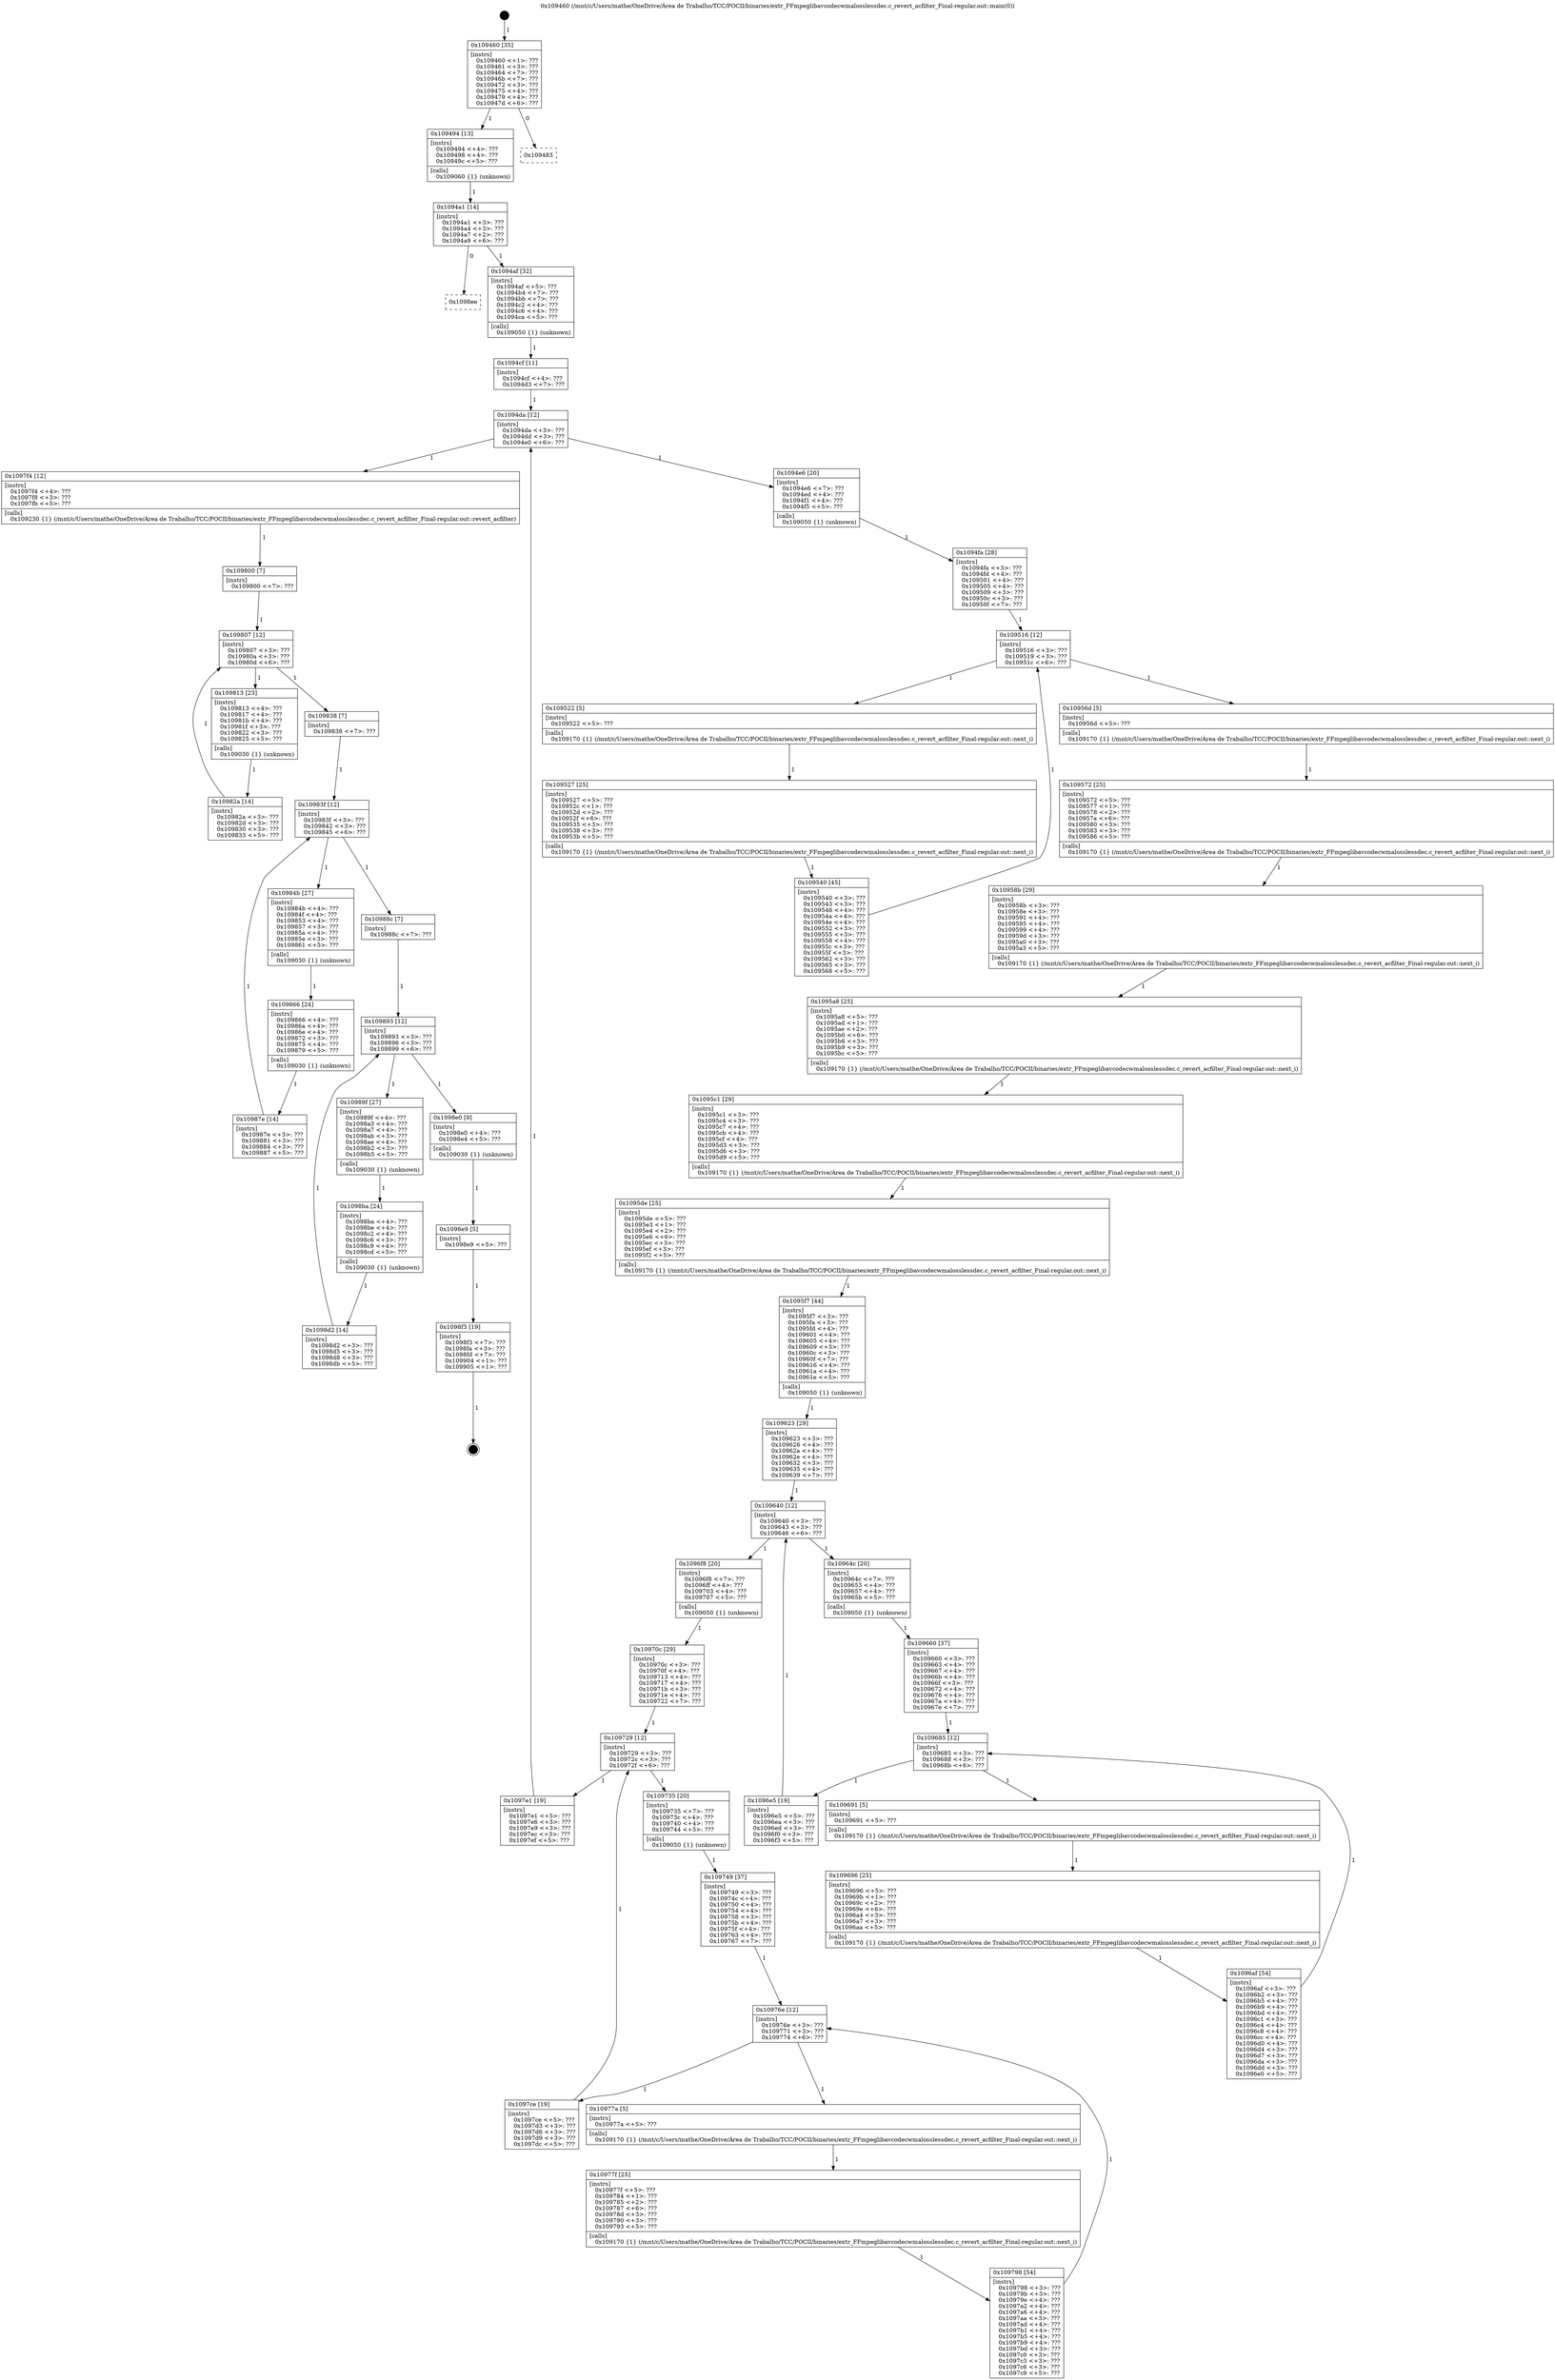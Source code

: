 digraph "0x109460" {
  label = "0x109460 (/mnt/c/Users/mathe/OneDrive/Área de Trabalho/TCC/POCII/binaries/extr_FFmpeglibavcodecwmalosslessdec.c_revert_acfilter_Final-regular.out::main(0))"
  labelloc = "t"
  node[shape=record]

  Entry [label="",width=0.3,height=0.3,shape=circle,fillcolor=black,style=filled]
  "0x109460" [label="{
     0x109460 [35]\l
     | [instrs]\l
     &nbsp;&nbsp;0x109460 \<+1\>: ???\l
     &nbsp;&nbsp;0x109461 \<+3\>: ???\l
     &nbsp;&nbsp;0x109464 \<+7\>: ???\l
     &nbsp;&nbsp;0x10946b \<+7\>: ???\l
     &nbsp;&nbsp;0x109472 \<+3\>: ???\l
     &nbsp;&nbsp;0x109475 \<+4\>: ???\l
     &nbsp;&nbsp;0x109479 \<+4\>: ???\l
     &nbsp;&nbsp;0x10947d \<+6\>: ???\l
  }"]
  "0x109494" [label="{
     0x109494 [13]\l
     | [instrs]\l
     &nbsp;&nbsp;0x109494 \<+4\>: ???\l
     &nbsp;&nbsp;0x109498 \<+4\>: ???\l
     &nbsp;&nbsp;0x10949c \<+5\>: ???\l
     | [calls]\l
     &nbsp;&nbsp;0x109060 \{1\} (unknown)\l
  }"]
  "0x109483" [label="{
     0x109483\l
  }", style=dashed]
  "0x1094a1" [label="{
     0x1094a1 [14]\l
     | [instrs]\l
     &nbsp;&nbsp;0x1094a1 \<+3\>: ???\l
     &nbsp;&nbsp;0x1094a4 \<+3\>: ???\l
     &nbsp;&nbsp;0x1094a7 \<+2\>: ???\l
     &nbsp;&nbsp;0x1094a9 \<+6\>: ???\l
  }"]
  "0x1098ee" [label="{
     0x1098ee\l
  }", style=dashed]
  "0x1094af" [label="{
     0x1094af [32]\l
     | [instrs]\l
     &nbsp;&nbsp;0x1094af \<+5\>: ???\l
     &nbsp;&nbsp;0x1094b4 \<+7\>: ???\l
     &nbsp;&nbsp;0x1094bb \<+7\>: ???\l
     &nbsp;&nbsp;0x1094c2 \<+4\>: ???\l
     &nbsp;&nbsp;0x1094c6 \<+4\>: ???\l
     &nbsp;&nbsp;0x1094ca \<+5\>: ???\l
     | [calls]\l
     &nbsp;&nbsp;0x109050 \{1\} (unknown)\l
  }"]
  Exit [label="",width=0.3,height=0.3,shape=circle,fillcolor=black,style=filled,peripheries=2]
  "0x1094da" [label="{
     0x1094da [12]\l
     | [instrs]\l
     &nbsp;&nbsp;0x1094da \<+3\>: ???\l
     &nbsp;&nbsp;0x1094dd \<+3\>: ???\l
     &nbsp;&nbsp;0x1094e0 \<+6\>: ???\l
  }"]
  "0x1097f4" [label="{
     0x1097f4 [12]\l
     | [instrs]\l
     &nbsp;&nbsp;0x1097f4 \<+4\>: ???\l
     &nbsp;&nbsp;0x1097f8 \<+3\>: ???\l
     &nbsp;&nbsp;0x1097fb \<+5\>: ???\l
     | [calls]\l
     &nbsp;&nbsp;0x109230 \{1\} (/mnt/c/Users/mathe/OneDrive/Área de Trabalho/TCC/POCII/binaries/extr_FFmpeglibavcodecwmalosslessdec.c_revert_acfilter_Final-regular.out::revert_acfilter)\l
  }"]
  "0x1094e6" [label="{
     0x1094e6 [20]\l
     | [instrs]\l
     &nbsp;&nbsp;0x1094e6 \<+7\>: ???\l
     &nbsp;&nbsp;0x1094ed \<+4\>: ???\l
     &nbsp;&nbsp;0x1094f1 \<+4\>: ???\l
     &nbsp;&nbsp;0x1094f5 \<+5\>: ???\l
     | [calls]\l
     &nbsp;&nbsp;0x109050 \{1\} (unknown)\l
  }"]
  "0x109516" [label="{
     0x109516 [12]\l
     | [instrs]\l
     &nbsp;&nbsp;0x109516 \<+3\>: ???\l
     &nbsp;&nbsp;0x109519 \<+3\>: ???\l
     &nbsp;&nbsp;0x10951c \<+6\>: ???\l
  }"]
  "0x10956d" [label="{
     0x10956d [5]\l
     | [instrs]\l
     &nbsp;&nbsp;0x10956d \<+5\>: ???\l
     | [calls]\l
     &nbsp;&nbsp;0x109170 \{1\} (/mnt/c/Users/mathe/OneDrive/Área de Trabalho/TCC/POCII/binaries/extr_FFmpeglibavcodecwmalosslessdec.c_revert_acfilter_Final-regular.out::next_i)\l
  }"]
  "0x109522" [label="{
     0x109522 [5]\l
     | [instrs]\l
     &nbsp;&nbsp;0x109522 \<+5\>: ???\l
     | [calls]\l
     &nbsp;&nbsp;0x109170 \{1\} (/mnt/c/Users/mathe/OneDrive/Área de Trabalho/TCC/POCII/binaries/extr_FFmpeglibavcodecwmalosslessdec.c_revert_acfilter_Final-regular.out::next_i)\l
  }"]
  "0x109527" [label="{
     0x109527 [25]\l
     | [instrs]\l
     &nbsp;&nbsp;0x109527 \<+5\>: ???\l
     &nbsp;&nbsp;0x10952c \<+1\>: ???\l
     &nbsp;&nbsp;0x10952d \<+2\>: ???\l
     &nbsp;&nbsp;0x10952f \<+6\>: ???\l
     &nbsp;&nbsp;0x109535 \<+3\>: ???\l
     &nbsp;&nbsp;0x109538 \<+3\>: ???\l
     &nbsp;&nbsp;0x10953b \<+5\>: ???\l
     | [calls]\l
     &nbsp;&nbsp;0x109170 \{1\} (/mnt/c/Users/mathe/OneDrive/Área de Trabalho/TCC/POCII/binaries/extr_FFmpeglibavcodecwmalosslessdec.c_revert_acfilter_Final-regular.out::next_i)\l
  }"]
  "0x109540" [label="{
     0x109540 [45]\l
     | [instrs]\l
     &nbsp;&nbsp;0x109540 \<+3\>: ???\l
     &nbsp;&nbsp;0x109543 \<+3\>: ???\l
     &nbsp;&nbsp;0x109546 \<+4\>: ???\l
     &nbsp;&nbsp;0x10954a \<+4\>: ???\l
     &nbsp;&nbsp;0x10954e \<+4\>: ???\l
     &nbsp;&nbsp;0x109552 \<+3\>: ???\l
     &nbsp;&nbsp;0x109555 \<+3\>: ???\l
     &nbsp;&nbsp;0x109558 \<+4\>: ???\l
     &nbsp;&nbsp;0x10955c \<+3\>: ???\l
     &nbsp;&nbsp;0x10955f \<+3\>: ???\l
     &nbsp;&nbsp;0x109562 \<+3\>: ???\l
     &nbsp;&nbsp;0x109565 \<+3\>: ???\l
     &nbsp;&nbsp;0x109568 \<+5\>: ???\l
  }"]
  "0x1094fa" [label="{
     0x1094fa [28]\l
     | [instrs]\l
     &nbsp;&nbsp;0x1094fa \<+3\>: ???\l
     &nbsp;&nbsp;0x1094fd \<+4\>: ???\l
     &nbsp;&nbsp;0x109501 \<+4\>: ???\l
     &nbsp;&nbsp;0x109505 \<+4\>: ???\l
     &nbsp;&nbsp;0x109509 \<+3\>: ???\l
     &nbsp;&nbsp;0x10950c \<+3\>: ???\l
     &nbsp;&nbsp;0x10950f \<+7\>: ???\l
  }"]
  "0x109572" [label="{
     0x109572 [25]\l
     | [instrs]\l
     &nbsp;&nbsp;0x109572 \<+5\>: ???\l
     &nbsp;&nbsp;0x109577 \<+1\>: ???\l
     &nbsp;&nbsp;0x109578 \<+2\>: ???\l
     &nbsp;&nbsp;0x10957a \<+6\>: ???\l
     &nbsp;&nbsp;0x109580 \<+3\>: ???\l
     &nbsp;&nbsp;0x109583 \<+3\>: ???\l
     &nbsp;&nbsp;0x109586 \<+5\>: ???\l
     | [calls]\l
     &nbsp;&nbsp;0x109170 \{1\} (/mnt/c/Users/mathe/OneDrive/Área de Trabalho/TCC/POCII/binaries/extr_FFmpeglibavcodecwmalosslessdec.c_revert_acfilter_Final-regular.out::next_i)\l
  }"]
  "0x10958b" [label="{
     0x10958b [29]\l
     | [instrs]\l
     &nbsp;&nbsp;0x10958b \<+3\>: ???\l
     &nbsp;&nbsp;0x10958e \<+3\>: ???\l
     &nbsp;&nbsp;0x109591 \<+4\>: ???\l
     &nbsp;&nbsp;0x109595 \<+4\>: ???\l
     &nbsp;&nbsp;0x109599 \<+4\>: ???\l
     &nbsp;&nbsp;0x10959d \<+3\>: ???\l
     &nbsp;&nbsp;0x1095a0 \<+3\>: ???\l
     &nbsp;&nbsp;0x1095a3 \<+5\>: ???\l
     | [calls]\l
     &nbsp;&nbsp;0x109170 \{1\} (/mnt/c/Users/mathe/OneDrive/Área de Trabalho/TCC/POCII/binaries/extr_FFmpeglibavcodecwmalosslessdec.c_revert_acfilter_Final-regular.out::next_i)\l
  }"]
  "0x1095a8" [label="{
     0x1095a8 [25]\l
     | [instrs]\l
     &nbsp;&nbsp;0x1095a8 \<+5\>: ???\l
     &nbsp;&nbsp;0x1095ad \<+1\>: ???\l
     &nbsp;&nbsp;0x1095ae \<+2\>: ???\l
     &nbsp;&nbsp;0x1095b0 \<+6\>: ???\l
     &nbsp;&nbsp;0x1095b6 \<+3\>: ???\l
     &nbsp;&nbsp;0x1095b9 \<+3\>: ???\l
     &nbsp;&nbsp;0x1095bc \<+5\>: ???\l
     | [calls]\l
     &nbsp;&nbsp;0x109170 \{1\} (/mnt/c/Users/mathe/OneDrive/Área de Trabalho/TCC/POCII/binaries/extr_FFmpeglibavcodecwmalosslessdec.c_revert_acfilter_Final-regular.out::next_i)\l
  }"]
  "0x1095c1" [label="{
     0x1095c1 [29]\l
     | [instrs]\l
     &nbsp;&nbsp;0x1095c1 \<+3\>: ???\l
     &nbsp;&nbsp;0x1095c4 \<+3\>: ???\l
     &nbsp;&nbsp;0x1095c7 \<+4\>: ???\l
     &nbsp;&nbsp;0x1095cb \<+4\>: ???\l
     &nbsp;&nbsp;0x1095cf \<+4\>: ???\l
     &nbsp;&nbsp;0x1095d3 \<+3\>: ???\l
     &nbsp;&nbsp;0x1095d6 \<+3\>: ???\l
     &nbsp;&nbsp;0x1095d9 \<+5\>: ???\l
     | [calls]\l
     &nbsp;&nbsp;0x109170 \{1\} (/mnt/c/Users/mathe/OneDrive/Área de Trabalho/TCC/POCII/binaries/extr_FFmpeglibavcodecwmalosslessdec.c_revert_acfilter_Final-regular.out::next_i)\l
  }"]
  "0x1095de" [label="{
     0x1095de [25]\l
     | [instrs]\l
     &nbsp;&nbsp;0x1095de \<+5\>: ???\l
     &nbsp;&nbsp;0x1095e3 \<+1\>: ???\l
     &nbsp;&nbsp;0x1095e4 \<+2\>: ???\l
     &nbsp;&nbsp;0x1095e6 \<+6\>: ???\l
     &nbsp;&nbsp;0x1095ec \<+3\>: ???\l
     &nbsp;&nbsp;0x1095ef \<+3\>: ???\l
     &nbsp;&nbsp;0x1095f2 \<+5\>: ???\l
     | [calls]\l
     &nbsp;&nbsp;0x109170 \{1\} (/mnt/c/Users/mathe/OneDrive/Área de Trabalho/TCC/POCII/binaries/extr_FFmpeglibavcodecwmalosslessdec.c_revert_acfilter_Final-regular.out::next_i)\l
  }"]
  "0x1095f7" [label="{
     0x1095f7 [44]\l
     | [instrs]\l
     &nbsp;&nbsp;0x1095f7 \<+3\>: ???\l
     &nbsp;&nbsp;0x1095fa \<+3\>: ???\l
     &nbsp;&nbsp;0x1095fd \<+4\>: ???\l
     &nbsp;&nbsp;0x109601 \<+4\>: ???\l
     &nbsp;&nbsp;0x109605 \<+4\>: ???\l
     &nbsp;&nbsp;0x109609 \<+3\>: ???\l
     &nbsp;&nbsp;0x10960c \<+3\>: ???\l
     &nbsp;&nbsp;0x10960f \<+7\>: ???\l
     &nbsp;&nbsp;0x109616 \<+4\>: ???\l
     &nbsp;&nbsp;0x10961a \<+4\>: ???\l
     &nbsp;&nbsp;0x10961e \<+5\>: ???\l
     | [calls]\l
     &nbsp;&nbsp;0x109050 \{1\} (unknown)\l
  }"]
  "0x109640" [label="{
     0x109640 [12]\l
     | [instrs]\l
     &nbsp;&nbsp;0x109640 \<+3\>: ???\l
     &nbsp;&nbsp;0x109643 \<+3\>: ???\l
     &nbsp;&nbsp;0x109646 \<+6\>: ???\l
  }"]
  "0x1096f8" [label="{
     0x1096f8 [20]\l
     | [instrs]\l
     &nbsp;&nbsp;0x1096f8 \<+7\>: ???\l
     &nbsp;&nbsp;0x1096ff \<+4\>: ???\l
     &nbsp;&nbsp;0x109703 \<+4\>: ???\l
     &nbsp;&nbsp;0x109707 \<+5\>: ???\l
     | [calls]\l
     &nbsp;&nbsp;0x109050 \{1\} (unknown)\l
  }"]
  "0x10964c" [label="{
     0x10964c [20]\l
     | [instrs]\l
     &nbsp;&nbsp;0x10964c \<+7\>: ???\l
     &nbsp;&nbsp;0x109653 \<+4\>: ???\l
     &nbsp;&nbsp;0x109657 \<+4\>: ???\l
     &nbsp;&nbsp;0x10965b \<+5\>: ???\l
     | [calls]\l
     &nbsp;&nbsp;0x109050 \{1\} (unknown)\l
  }"]
  "0x109685" [label="{
     0x109685 [12]\l
     | [instrs]\l
     &nbsp;&nbsp;0x109685 \<+3\>: ???\l
     &nbsp;&nbsp;0x109688 \<+3\>: ???\l
     &nbsp;&nbsp;0x10968b \<+6\>: ???\l
  }"]
  "0x1096e5" [label="{
     0x1096e5 [19]\l
     | [instrs]\l
     &nbsp;&nbsp;0x1096e5 \<+5\>: ???\l
     &nbsp;&nbsp;0x1096ea \<+3\>: ???\l
     &nbsp;&nbsp;0x1096ed \<+3\>: ???\l
     &nbsp;&nbsp;0x1096f0 \<+3\>: ???\l
     &nbsp;&nbsp;0x1096f3 \<+5\>: ???\l
  }"]
  "0x109691" [label="{
     0x109691 [5]\l
     | [instrs]\l
     &nbsp;&nbsp;0x109691 \<+5\>: ???\l
     | [calls]\l
     &nbsp;&nbsp;0x109170 \{1\} (/mnt/c/Users/mathe/OneDrive/Área de Trabalho/TCC/POCII/binaries/extr_FFmpeglibavcodecwmalosslessdec.c_revert_acfilter_Final-regular.out::next_i)\l
  }"]
  "0x109696" [label="{
     0x109696 [25]\l
     | [instrs]\l
     &nbsp;&nbsp;0x109696 \<+5\>: ???\l
     &nbsp;&nbsp;0x10969b \<+1\>: ???\l
     &nbsp;&nbsp;0x10969c \<+2\>: ???\l
     &nbsp;&nbsp;0x10969e \<+6\>: ???\l
     &nbsp;&nbsp;0x1096a4 \<+3\>: ???\l
     &nbsp;&nbsp;0x1096a7 \<+3\>: ???\l
     &nbsp;&nbsp;0x1096aa \<+5\>: ???\l
     | [calls]\l
     &nbsp;&nbsp;0x109170 \{1\} (/mnt/c/Users/mathe/OneDrive/Área de Trabalho/TCC/POCII/binaries/extr_FFmpeglibavcodecwmalosslessdec.c_revert_acfilter_Final-regular.out::next_i)\l
  }"]
  "0x1096af" [label="{
     0x1096af [54]\l
     | [instrs]\l
     &nbsp;&nbsp;0x1096af \<+3\>: ???\l
     &nbsp;&nbsp;0x1096b2 \<+3\>: ???\l
     &nbsp;&nbsp;0x1096b5 \<+4\>: ???\l
     &nbsp;&nbsp;0x1096b9 \<+4\>: ???\l
     &nbsp;&nbsp;0x1096bd \<+4\>: ???\l
     &nbsp;&nbsp;0x1096c1 \<+3\>: ???\l
     &nbsp;&nbsp;0x1096c4 \<+4\>: ???\l
     &nbsp;&nbsp;0x1096c8 \<+4\>: ???\l
     &nbsp;&nbsp;0x1096cc \<+4\>: ???\l
     &nbsp;&nbsp;0x1096d0 \<+4\>: ???\l
     &nbsp;&nbsp;0x1096d4 \<+3\>: ???\l
     &nbsp;&nbsp;0x1096d7 \<+3\>: ???\l
     &nbsp;&nbsp;0x1096da \<+3\>: ???\l
     &nbsp;&nbsp;0x1096dd \<+3\>: ???\l
     &nbsp;&nbsp;0x1096e0 \<+5\>: ???\l
  }"]
  "0x109660" [label="{
     0x109660 [37]\l
     | [instrs]\l
     &nbsp;&nbsp;0x109660 \<+3\>: ???\l
     &nbsp;&nbsp;0x109663 \<+4\>: ???\l
     &nbsp;&nbsp;0x109667 \<+4\>: ???\l
     &nbsp;&nbsp;0x10966b \<+4\>: ???\l
     &nbsp;&nbsp;0x10966f \<+3\>: ???\l
     &nbsp;&nbsp;0x109672 \<+4\>: ???\l
     &nbsp;&nbsp;0x109676 \<+4\>: ???\l
     &nbsp;&nbsp;0x10967a \<+4\>: ???\l
     &nbsp;&nbsp;0x10967e \<+7\>: ???\l
  }"]
  "0x1098f3" [label="{
     0x1098f3 [19]\l
     | [instrs]\l
     &nbsp;&nbsp;0x1098f3 \<+7\>: ???\l
     &nbsp;&nbsp;0x1098fa \<+3\>: ???\l
     &nbsp;&nbsp;0x1098fd \<+7\>: ???\l
     &nbsp;&nbsp;0x109904 \<+1\>: ???\l
     &nbsp;&nbsp;0x109905 \<+1\>: ???\l
  }"]
  "0x109623" [label="{
     0x109623 [29]\l
     | [instrs]\l
     &nbsp;&nbsp;0x109623 \<+3\>: ???\l
     &nbsp;&nbsp;0x109626 \<+4\>: ???\l
     &nbsp;&nbsp;0x10962a \<+4\>: ???\l
     &nbsp;&nbsp;0x10962e \<+4\>: ???\l
     &nbsp;&nbsp;0x109632 \<+3\>: ???\l
     &nbsp;&nbsp;0x109635 \<+4\>: ???\l
     &nbsp;&nbsp;0x109639 \<+7\>: ???\l
  }"]
  "0x109729" [label="{
     0x109729 [12]\l
     | [instrs]\l
     &nbsp;&nbsp;0x109729 \<+3\>: ???\l
     &nbsp;&nbsp;0x10972c \<+3\>: ???\l
     &nbsp;&nbsp;0x10972f \<+6\>: ???\l
  }"]
  "0x1097e1" [label="{
     0x1097e1 [19]\l
     | [instrs]\l
     &nbsp;&nbsp;0x1097e1 \<+5\>: ???\l
     &nbsp;&nbsp;0x1097e6 \<+3\>: ???\l
     &nbsp;&nbsp;0x1097e9 \<+3\>: ???\l
     &nbsp;&nbsp;0x1097ec \<+3\>: ???\l
     &nbsp;&nbsp;0x1097ef \<+5\>: ???\l
  }"]
  "0x109735" [label="{
     0x109735 [20]\l
     | [instrs]\l
     &nbsp;&nbsp;0x109735 \<+7\>: ???\l
     &nbsp;&nbsp;0x10973c \<+4\>: ???\l
     &nbsp;&nbsp;0x109740 \<+4\>: ???\l
     &nbsp;&nbsp;0x109744 \<+5\>: ???\l
     | [calls]\l
     &nbsp;&nbsp;0x109050 \{1\} (unknown)\l
  }"]
  "0x10976e" [label="{
     0x10976e [12]\l
     | [instrs]\l
     &nbsp;&nbsp;0x10976e \<+3\>: ???\l
     &nbsp;&nbsp;0x109771 \<+3\>: ???\l
     &nbsp;&nbsp;0x109774 \<+6\>: ???\l
  }"]
  "0x1097ce" [label="{
     0x1097ce [19]\l
     | [instrs]\l
     &nbsp;&nbsp;0x1097ce \<+5\>: ???\l
     &nbsp;&nbsp;0x1097d3 \<+3\>: ???\l
     &nbsp;&nbsp;0x1097d6 \<+3\>: ???\l
     &nbsp;&nbsp;0x1097d9 \<+3\>: ???\l
     &nbsp;&nbsp;0x1097dc \<+5\>: ???\l
  }"]
  "0x10977a" [label="{
     0x10977a [5]\l
     | [instrs]\l
     &nbsp;&nbsp;0x10977a \<+5\>: ???\l
     | [calls]\l
     &nbsp;&nbsp;0x109170 \{1\} (/mnt/c/Users/mathe/OneDrive/Área de Trabalho/TCC/POCII/binaries/extr_FFmpeglibavcodecwmalosslessdec.c_revert_acfilter_Final-regular.out::next_i)\l
  }"]
  "0x10977f" [label="{
     0x10977f [25]\l
     | [instrs]\l
     &nbsp;&nbsp;0x10977f \<+5\>: ???\l
     &nbsp;&nbsp;0x109784 \<+1\>: ???\l
     &nbsp;&nbsp;0x109785 \<+2\>: ???\l
     &nbsp;&nbsp;0x109787 \<+6\>: ???\l
     &nbsp;&nbsp;0x10978d \<+3\>: ???\l
     &nbsp;&nbsp;0x109790 \<+3\>: ???\l
     &nbsp;&nbsp;0x109793 \<+5\>: ???\l
     | [calls]\l
     &nbsp;&nbsp;0x109170 \{1\} (/mnt/c/Users/mathe/OneDrive/Área de Trabalho/TCC/POCII/binaries/extr_FFmpeglibavcodecwmalosslessdec.c_revert_acfilter_Final-regular.out::next_i)\l
  }"]
  "0x109798" [label="{
     0x109798 [54]\l
     | [instrs]\l
     &nbsp;&nbsp;0x109798 \<+3\>: ???\l
     &nbsp;&nbsp;0x10979b \<+3\>: ???\l
     &nbsp;&nbsp;0x10979e \<+4\>: ???\l
     &nbsp;&nbsp;0x1097a2 \<+4\>: ???\l
     &nbsp;&nbsp;0x1097a6 \<+4\>: ???\l
     &nbsp;&nbsp;0x1097aa \<+3\>: ???\l
     &nbsp;&nbsp;0x1097ad \<+4\>: ???\l
     &nbsp;&nbsp;0x1097b1 \<+4\>: ???\l
     &nbsp;&nbsp;0x1097b5 \<+4\>: ???\l
     &nbsp;&nbsp;0x1097b9 \<+4\>: ???\l
     &nbsp;&nbsp;0x1097bd \<+3\>: ???\l
     &nbsp;&nbsp;0x1097c0 \<+3\>: ???\l
     &nbsp;&nbsp;0x1097c3 \<+3\>: ???\l
     &nbsp;&nbsp;0x1097c6 \<+3\>: ???\l
     &nbsp;&nbsp;0x1097c9 \<+5\>: ???\l
  }"]
  "0x109749" [label="{
     0x109749 [37]\l
     | [instrs]\l
     &nbsp;&nbsp;0x109749 \<+3\>: ???\l
     &nbsp;&nbsp;0x10974c \<+4\>: ???\l
     &nbsp;&nbsp;0x109750 \<+4\>: ???\l
     &nbsp;&nbsp;0x109754 \<+4\>: ???\l
     &nbsp;&nbsp;0x109758 \<+3\>: ???\l
     &nbsp;&nbsp;0x10975b \<+4\>: ???\l
     &nbsp;&nbsp;0x10975f \<+4\>: ???\l
     &nbsp;&nbsp;0x109763 \<+4\>: ???\l
     &nbsp;&nbsp;0x109767 \<+7\>: ???\l
  }"]
  "0x1098e9" [label="{
     0x1098e9 [5]\l
     | [instrs]\l
     &nbsp;&nbsp;0x1098e9 \<+5\>: ???\l
  }"]
  "0x10970c" [label="{
     0x10970c [29]\l
     | [instrs]\l
     &nbsp;&nbsp;0x10970c \<+3\>: ???\l
     &nbsp;&nbsp;0x10970f \<+4\>: ???\l
     &nbsp;&nbsp;0x109713 \<+4\>: ???\l
     &nbsp;&nbsp;0x109717 \<+4\>: ???\l
     &nbsp;&nbsp;0x10971b \<+3\>: ???\l
     &nbsp;&nbsp;0x10971e \<+4\>: ???\l
     &nbsp;&nbsp;0x109722 \<+7\>: ???\l
  }"]
  "0x10988c" [label="{
     0x10988c [7]\l
     | [instrs]\l
     &nbsp;&nbsp;0x10988c \<+7\>: ???\l
  }"]
  "0x1094cf" [label="{
     0x1094cf [11]\l
     | [instrs]\l
     &nbsp;&nbsp;0x1094cf \<+4\>: ???\l
     &nbsp;&nbsp;0x1094d3 \<+7\>: ???\l
  }"]
  "0x109807" [label="{
     0x109807 [12]\l
     | [instrs]\l
     &nbsp;&nbsp;0x109807 \<+3\>: ???\l
     &nbsp;&nbsp;0x10980a \<+3\>: ???\l
     &nbsp;&nbsp;0x10980d \<+6\>: ???\l
  }"]
  "0x10983f" [label="{
     0x10983f [12]\l
     | [instrs]\l
     &nbsp;&nbsp;0x10983f \<+3\>: ???\l
     &nbsp;&nbsp;0x109842 \<+3\>: ???\l
     &nbsp;&nbsp;0x109845 \<+6\>: ???\l
  }"]
  "0x109813" [label="{
     0x109813 [23]\l
     | [instrs]\l
     &nbsp;&nbsp;0x109813 \<+4\>: ???\l
     &nbsp;&nbsp;0x109817 \<+4\>: ???\l
     &nbsp;&nbsp;0x10981b \<+4\>: ???\l
     &nbsp;&nbsp;0x10981f \<+3\>: ???\l
     &nbsp;&nbsp;0x109822 \<+3\>: ???\l
     &nbsp;&nbsp;0x109825 \<+5\>: ???\l
     | [calls]\l
     &nbsp;&nbsp;0x109030 \{1\} (unknown)\l
  }"]
  "0x10982a" [label="{
     0x10982a [14]\l
     | [instrs]\l
     &nbsp;&nbsp;0x10982a \<+3\>: ???\l
     &nbsp;&nbsp;0x10982d \<+3\>: ???\l
     &nbsp;&nbsp;0x109830 \<+3\>: ???\l
     &nbsp;&nbsp;0x109833 \<+5\>: ???\l
  }"]
  "0x109800" [label="{
     0x109800 [7]\l
     | [instrs]\l
     &nbsp;&nbsp;0x109800 \<+7\>: ???\l
  }"]
  "0x109893" [label="{
     0x109893 [12]\l
     | [instrs]\l
     &nbsp;&nbsp;0x109893 \<+3\>: ???\l
     &nbsp;&nbsp;0x109896 \<+3\>: ???\l
     &nbsp;&nbsp;0x109899 \<+6\>: ???\l
  }"]
  "0x10984b" [label="{
     0x10984b [27]\l
     | [instrs]\l
     &nbsp;&nbsp;0x10984b \<+4\>: ???\l
     &nbsp;&nbsp;0x10984f \<+4\>: ???\l
     &nbsp;&nbsp;0x109853 \<+4\>: ???\l
     &nbsp;&nbsp;0x109857 \<+3\>: ???\l
     &nbsp;&nbsp;0x10985a \<+4\>: ???\l
     &nbsp;&nbsp;0x10985e \<+3\>: ???\l
     &nbsp;&nbsp;0x109861 \<+5\>: ???\l
     | [calls]\l
     &nbsp;&nbsp;0x109030 \{1\} (unknown)\l
  }"]
  "0x109866" [label="{
     0x109866 [24]\l
     | [instrs]\l
     &nbsp;&nbsp;0x109866 \<+4\>: ???\l
     &nbsp;&nbsp;0x10986a \<+4\>: ???\l
     &nbsp;&nbsp;0x10986e \<+4\>: ???\l
     &nbsp;&nbsp;0x109872 \<+3\>: ???\l
     &nbsp;&nbsp;0x109875 \<+4\>: ???\l
     &nbsp;&nbsp;0x109879 \<+5\>: ???\l
     | [calls]\l
     &nbsp;&nbsp;0x109030 \{1\} (unknown)\l
  }"]
  "0x10987e" [label="{
     0x10987e [14]\l
     | [instrs]\l
     &nbsp;&nbsp;0x10987e \<+3\>: ???\l
     &nbsp;&nbsp;0x109881 \<+3\>: ???\l
     &nbsp;&nbsp;0x109884 \<+3\>: ???\l
     &nbsp;&nbsp;0x109887 \<+5\>: ???\l
  }"]
  "0x109838" [label="{
     0x109838 [7]\l
     | [instrs]\l
     &nbsp;&nbsp;0x109838 \<+7\>: ???\l
  }"]
  "0x1098e0" [label="{
     0x1098e0 [9]\l
     | [instrs]\l
     &nbsp;&nbsp;0x1098e0 \<+4\>: ???\l
     &nbsp;&nbsp;0x1098e4 \<+5\>: ???\l
     | [calls]\l
     &nbsp;&nbsp;0x109030 \{1\} (unknown)\l
  }"]
  "0x10989f" [label="{
     0x10989f [27]\l
     | [instrs]\l
     &nbsp;&nbsp;0x10989f \<+4\>: ???\l
     &nbsp;&nbsp;0x1098a3 \<+4\>: ???\l
     &nbsp;&nbsp;0x1098a7 \<+4\>: ???\l
     &nbsp;&nbsp;0x1098ab \<+3\>: ???\l
     &nbsp;&nbsp;0x1098ae \<+4\>: ???\l
     &nbsp;&nbsp;0x1098b2 \<+3\>: ???\l
     &nbsp;&nbsp;0x1098b5 \<+5\>: ???\l
     | [calls]\l
     &nbsp;&nbsp;0x109030 \{1\} (unknown)\l
  }"]
  "0x1098ba" [label="{
     0x1098ba [24]\l
     | [instrs]\l
     &nbsp;&nbsp;0x1098ba \<+4\>: ???\l
     &nbsp;&nbsp;0x1098be \<+4\>: ???\l
     &nbsp;&nbsp;0x1098c2 \<+4\>: ???\l
     &nbsp;&nbsp;0x1098c6 \<+3\>: ???\l
     &nbsp;&nbsp;0x1098c9 \<+4\>: ???\l
     &nbsp;&nbsp;0x1098cd \<+5\>: ???\l
     | [calls]\l
     &nbsp;&nbsp;0x109030 \{1\} (unknown)\l
  }"]
  "0x1098d2" [label="{
     0x1098d2 [14]\l
     | [instrs]\l
     &nbsp;&nbsp;0x1098d2 \<+3\>: ???\l
     &nbsp;&nbsp;0x1098d5 \<+3\>: ???\l
     &nbsp;&nbsp;0x1098d8 \<+3\>: ???\l
     &nbsp;&nbsp;0x1098db \<+5\>: ???\l
  }"]
  Entry -> "0x109460" [label=" 1"]
  "0x109460" -> "0x109494" [label=" 1"]
  "0x109460" -> "0x109483" [label=" 0"]
  "0x109494" -> "0x1094a1" [label=" 1"]
  "0x1094a1" -> "0x1098ee" [label=" 0"]
  "0x1094a1" -> "0x1094af" [label=" 1"]
  "0x1098f3" -> Exit [label=" 1"]
  "0x1094af" -> "0x1094cf" [label=" 1"]
  "0x1094da" -> "0x1097f4" [label=" 1"]
  "0x1094da" -> "0x1094e6" [label=" 1"]
  "0x1094e6" -> "0x1094fa" [label=" 1"]
  "0x109516" -> "0x10956d" [label=" 1"]
  "0x109516" -> "0x109522" [label=" 1"]
  "0x109522" -> "0x109527" [label=" 1"]
  "0x109527" -> "0x109540" [label=" 1"]
  "0x1094fa" -> "0x109516" [label=" 1"]
  "0x109540" -> "0x109516" [label=" 1"]
  "0x10956d" -> "0x109572" [label=" 1"]
  "0x109572" -> "0x10958b" [label=" 1"]
  "0x10958b" -> "0x1095a8" [label=" 1"]
  "0x1095a8" -> "0x1095c1" [label=" 1"]
  "0x1095c1" -> "0x1095de" [label=" 1"]
  "0x1095de" -> "0x1095f7" [label=" 1"]
  "0x1095f7" -> "0x109623" [label=" 1"]
  "0x109640" -> "0x1096f8" [label=" 1"]
  "0x109640" -> "0x10964c" [label=" 1"]
  "0x10964c" -> "0x109660" [label=" 1"]
  "0x109685" -> "0x1096e5" [label=" 1"]
  "0x109685" -> "0x109691" [label=" 1"]
  "0x109691" -> "0x109696" [label=" 1"]
  "0x109696" -> "0x1096af" [label=" 1"]
  "0x109660" -> "0x109685" [label=" 1"]
  "0x1096af" -> "0x109685" [label=" 1"]
  "0x1098e9" -> "0x1098f3" [label=" 1"]
  "0x109623" -> "0x109640" [label=" 1"]
  "0x1096e5" -> "0x109640" [label=" 1"]
  "0x1096f8" -> "0x10970c" [label=" 1"]
  "0x109729" -> "0x1097e1" [label=" 1"]
  "0x109729" -> "0x109735" [label=" 1"]
  "0x109735" -> "0x109749" [label=" 1"]
  "0x10976e" -> "0x1097ce" [label=" 1"]
  "0x10976e" -> "0x10977a" [label=" 1"]
  "0x10977a" -> "0x10977f" [label=" 1"]
  "0x10977f" -> "0x109798" [label=" 1"]
  "0x109749" -> "0x10976e" [label=" 1"]
  "0x109798" -> "0x10976e" [label=" 1"]
  "0x1098e0" -> "0x1098e9" [label=" 1"]
  "0x10970c" -> "0x109729" [label=" 1"]
  "0x1097ce" -> "0x109729" [label=" 1"]
  "0x1098d2" -> "0x109893" [label=" 1"]
  "0x1094cf" -> "0x1094da" [label=" 1"]
  "0x1097e1" -> "0x1094da" [label=" 1"]
  "0x1097f4" -> "0x109800" [label=" 1"]
  "0x109807" -> "0x109838" [label=" 1"]
  "0x109807" -> "0x109813" [label=" 1"]
  "0x109813" -> "0x10982a" [label=" 1"]
  "0x109800" -> "0x109807" [label=" 1"]
  "0x10982a" -> "0x109807" [label=" 1"]
  "0x10983f" -> "0x10988c" [label=" 1"]
  "0x10983f" -> "0x10984b" [label=" 1"]
  "0x10984b" -> "0x109866" [label=" 1"]
  "0x109866" -> "0x10987e" [label=" 1"]
  "0x109838" -> "0x10983f" [label=" 1"]
  "0x10987e" -> "0x10983f" [label=" 1"]
  "0x109893" -> "0x1098e0" [label=" 1"]
  "0x109893" -> "0x10989f" [label=" 1"]
  "0x10989f" -> "0x1098ba" [label=" 1"]
  "0x1098ba" -> "0x1098d2" [label=" 1"]
  "0x10988c" -> "0x109893" [label=" 1"]
}
